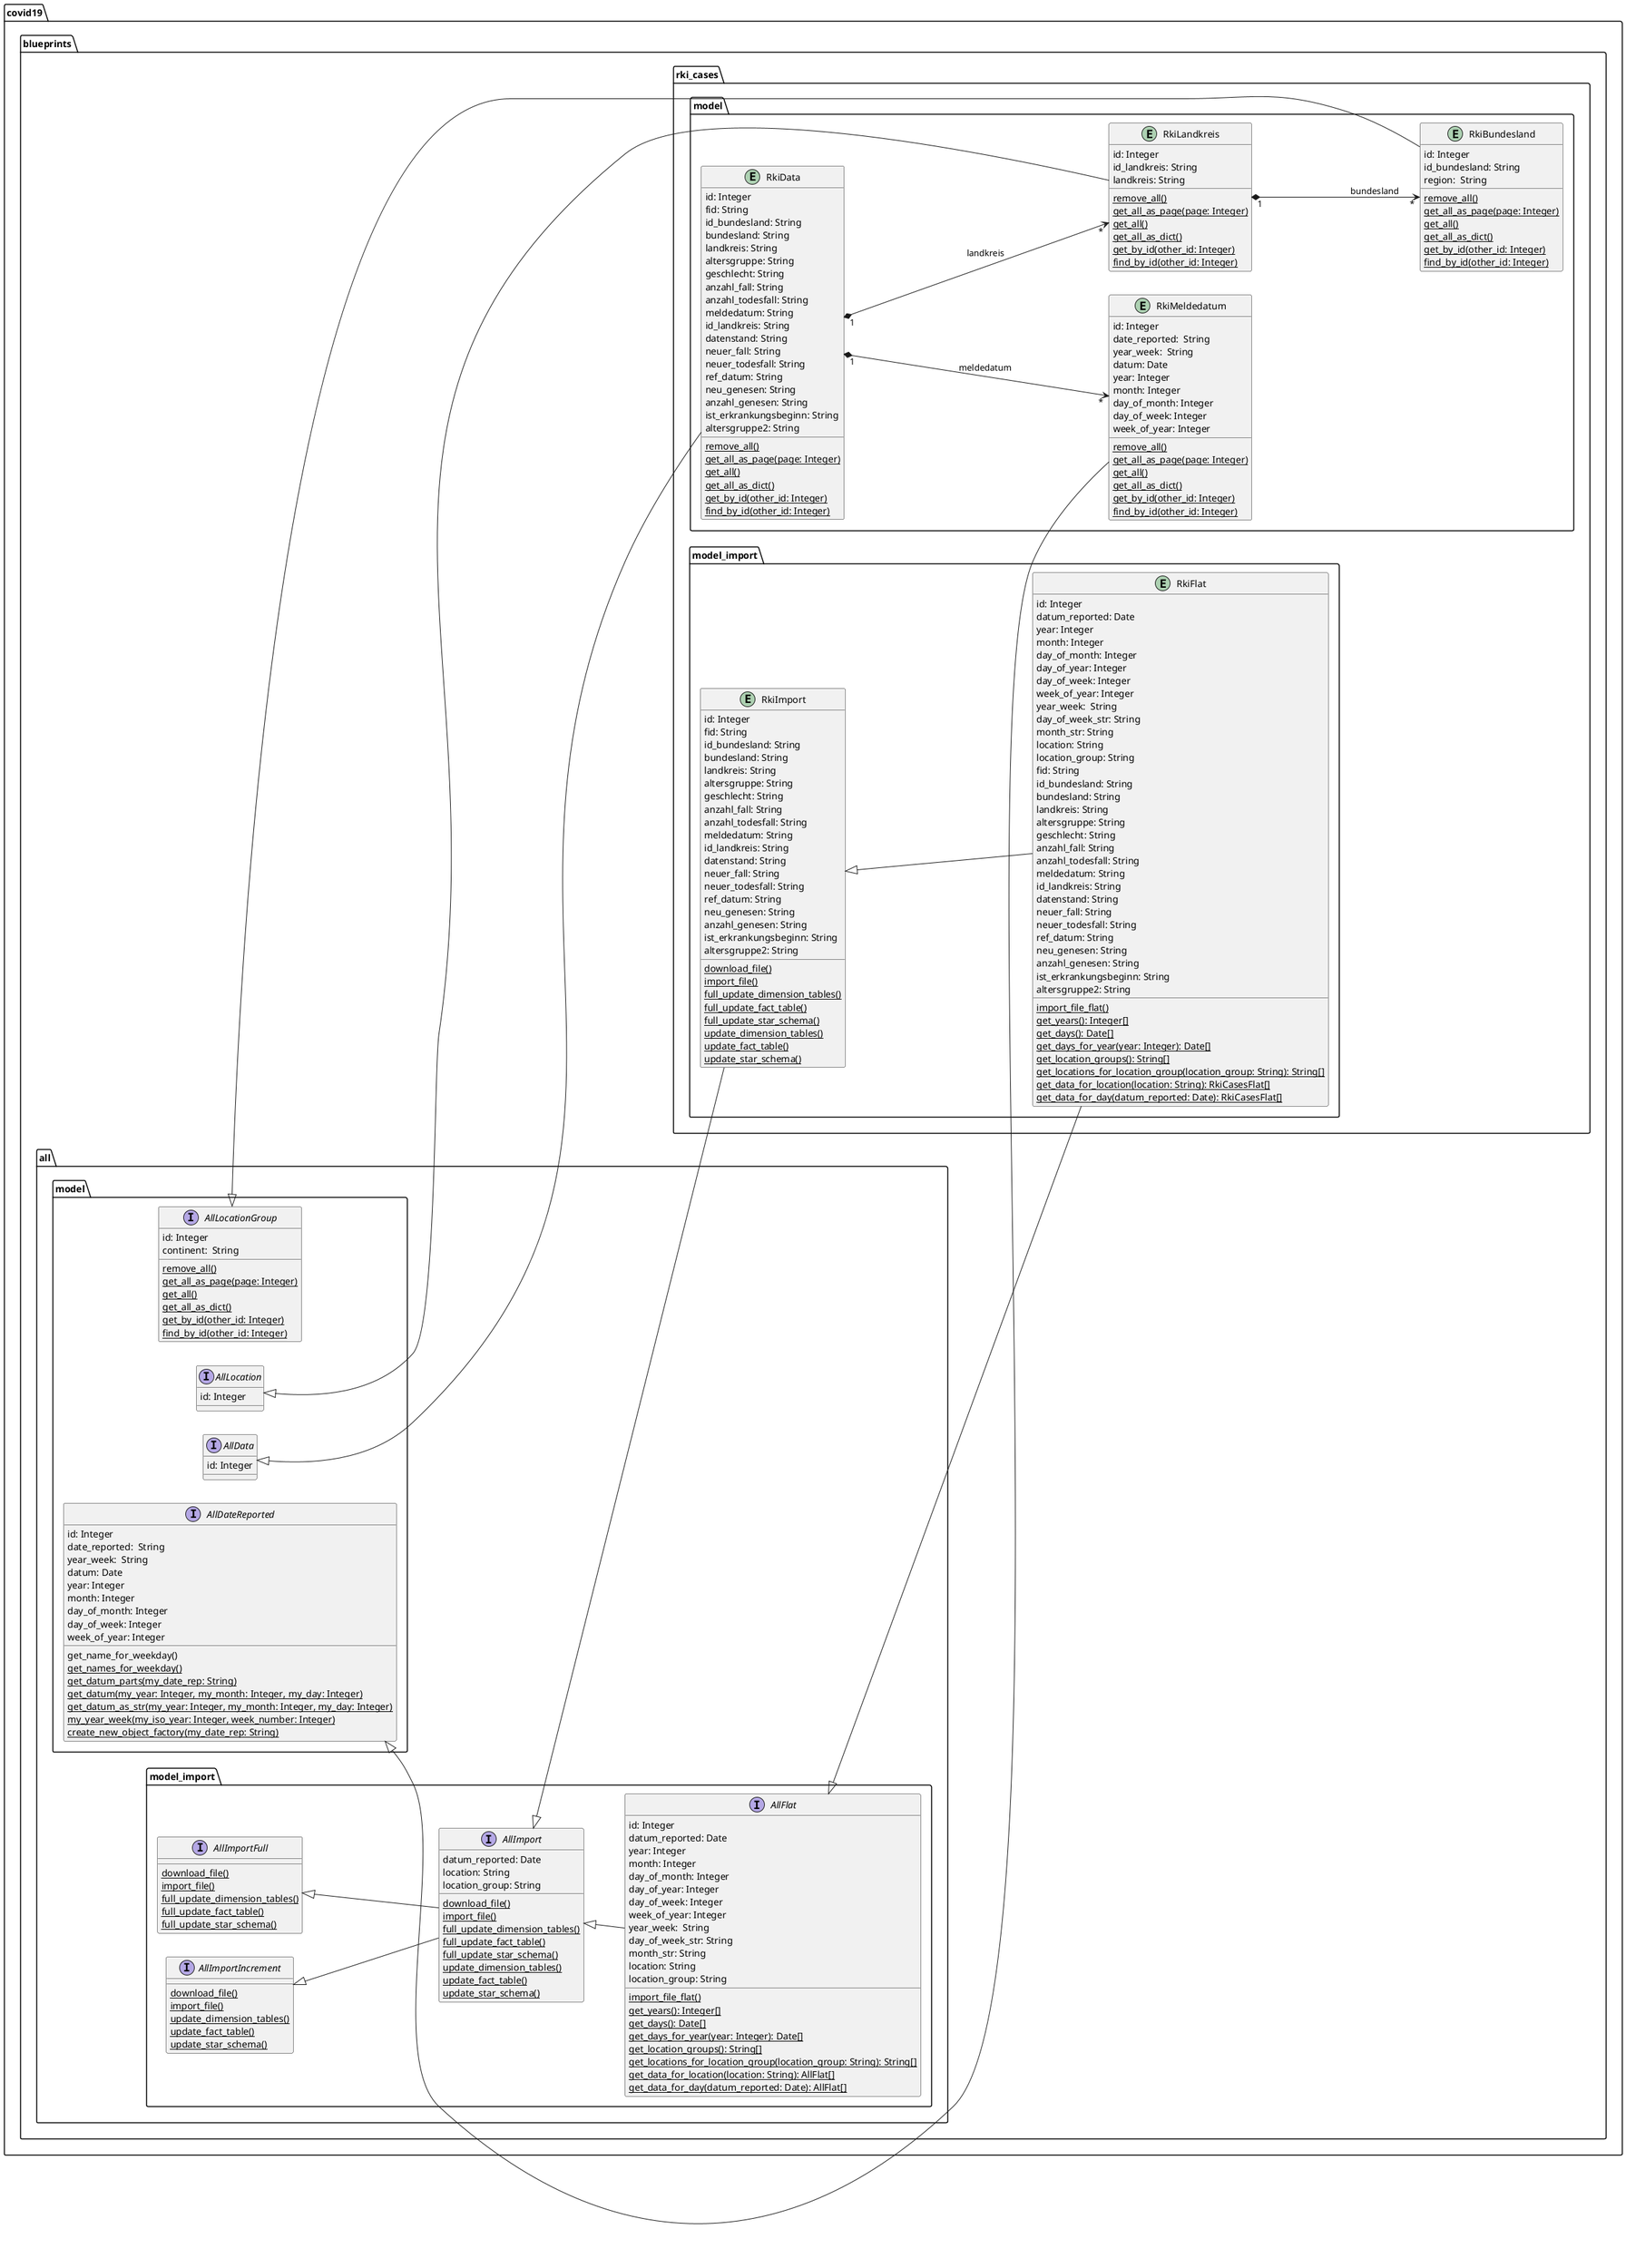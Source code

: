 @startuml
left to right direction


package covid19.blueprints.all.model_import {

	interface AllImportFull {
		{classifier} download_file()
		{classifier} import_file()
		{classifier} full_update_dimension_tables()
		{classifier} full_update_fact_table()
		{classifier} full_update_star_schema()
	}

	interface AllImportIncrement {
		{classifier} download_file()
		{classifier} import_file()
		{classifier} update_dimension_tables()
		{classifier} update_fact_table()
		{classifier} update_star_schema()
	}

	interface AllImport {
	    datum_reported: Date
		location: String
		location_group: String
		{classifier} download_file()
		{classifier} import_file()
		{classifier} full_update_dimension_tables()
		{classifier} full_update_fact_table()
		{classifier} full_update_star_schema()
		{classifier} update_dimension_tables()
		{classifier} update_fact_table()
		{classifier} update_star_schema()
	}

	interface AllFlat {
	    id: Integer
	    datum_reported: Date
	    year: Integer
	    month: Integer
	    day_of_month: Integer
		day_of_year: Integer
	    day_of_week: Integer
	    week_of_year: Integer
	    year_week:  String
	    day_of_week_str: String
		month_str: String
		location: String
		location_group: String
		{classifier} import_file_flat()
		{classifier} get_years(): Integer[]
		{classifier} get_days(): Date[]
		{classifier} get_days_for_year(year: Integer): Date[]
		{classifier} get_location_groups(): String[]
		{classifier} get_locations_for_location_group(location_group: String): String[]
		{classifier} get_data_for_location(location: String): AllFlat[]
		{classifier} get_data_for_day(datum_reported: Date): AllFlat[]
	}

}

package covid19.blueprints.rki_cases.model_import {

	entity RkiImport {
		id: Integer
	    fid: String
	    id_bundesland: String
	    bundesland: String
	    landkreis: String
	    altersgruppe: String
	    geschlecht: String
	    anzahl_fall: String
	    anzahl_todesfall: String
	    meldedatum: String
	    id_landkreis: String
	    datenstand: String
	    neuer_fall: String
	    neuer_todesfall: String
	    ref_datum: String
	    neu_genesen: String
	    anzahl_genesen: String
	    ist_erkrankungsbeginn: String
	    altersgruppe2: String
		{classifier} download_file()
		{classifier} import_file()
		{classifier} full_update_dimension_tables()
		{classifier} full_update_fact_table()
		{classifier} full_update_star_schema()
		{classifier} update_dimension_tables()
		{classifier} update_fact_table()
		{classifier} update_star_schema()
	}

	entity RkiFlat {
	    id: Integer
	    datum_reported: Date
	    year: Integer
	    month: Integer
	    day_of_month: Integer
		day_of_year: Integer
	    day_of_week: Integer
	    week_of_year: Integer
	    year_week:  String
	    day_of_week_str: String
		month_str: String
		location: String
		location_group: String
	    fid: String
	    id_bundesland: String
	    bundesland: String
	    landkreis: String
	    altersgruppe: String
	    geschlecht: String
	    anzahl_fall: String
	    anzahl_todesfall: String
	    meldedatum: String
	    id_landkreis: String
	    datenstand: String
	    neuer_fall: String
	    neuer_todesfall: String
	    ref_datum: String
	    neu_genesen: String
	    anzahl_genesen: String
	    ist_erkrankungsbeginn: String
	    altersgruppe2: String
		{classifier} import_file_flat()
		{classifier} get_years(): Integer[]
		{classifier} get_days(): Date[]
		{classifier} get_days_for_year(year: Integer): Date[]
		{classifier} get_location_groups(): String[]
		{classifier} get_locations_for_location_group(location_group: String): String[]
		{classifier} get_data_for_location(location: String): RkiCasesFlat[]
		{classifier} get_data_for_day(datum_reported: Date): RkiCasesFlat[]
	}

}

AllImportFull <|-- AllImport
AllImportIncrement <|-- AllImport
AllImport <|-- AllFlat
AllImport <|-- RkiImport
AllFlat <|-- RkiFlat
RkiImport <|-- RkiFlat



package covid19.blueprints.all.model {

	interface AllDateReported {
	    id: Integer
		date_reported:  String
	    year_week:  String
	    datum: Date
	    year: Integer
	    month: Integer
	    day_of_month: Integer
	    day_of_week: Integer
	    week_of_year: Integer
		get_name_for_weekday()
		{classifier} get_names_for_weekday()
		{classifier} get_datum_parts(my_date_rep: String)
		{classifier} get_datum(my_year: Integer, my_month: Integer, my_day: Integer)
		{classifier} get_datum_as_str(my_year: Integer, my_month: Integer, my_day: Integer)
		{classifier} my_year_week(my_iso_year: Integer, week_number: Integer)
		{classifier} create_new_object_factory(my_date_rep: String)
	}

	interface AllLocationGroup {
	    id: Integer
	    continent:  String
	    {classifier} remove_all()
	    {classifier} get_all_as_page(page: Integer)
	    {classifier} get_all()
	    {classifier} get_all_as_dict()
	    {classifier} get_by_id(other_id: Integer)
	    {classifier} find_by_id(other_id: Integer)
	}
	interface AllLocation {
	    id: Integer
    }
	interface AllData {
	    id: Integer
	}
}

package covid19.blueprints.rki_cases.model {

	entity RkiMeldedatum {
	    id: Integer
		date_reported:  String
	    year_week:  String
	    datum: Date
	    year: Integer
	    month: Integer
	    day_of_month: Integer
	    day_of_week: Integer
	    week_of_year: Integer
	    {classifier} remove_all()
	    {classifier} get_all_as_page(page: Integer)
	    {classifier} get_all()
	    {classifier} get_all_as_dict()
	    {classifier} get_by_id(other_id: Integer)
	    {classifier} find_by_id(other_id: Integer)
	}

	entity RkiBundesland {
	    id: Integer
		id_bundesland: String
	    region:  String
	    {classifier} remove_all()
	    {classifier} get_all_as_page(page: Integer)
	    {classifier} get_all()
	    {classifier} get_all_as_dict()
	    {classifier} get_by_id(other_id: Integer)
	    {classifier} find_by_id(other_id: Integer)
	}

	entity RkiLandkreis {
	    id: Integer
		id_landkreis: String
		landkreis: String
	    {classifier} remove_all()
	    {classifier} get_all_as_page(page: Integer)
	    {classifier} get_all()
	    {classifier} get_all_as_dict()
	    {classifier} get_by_id(other_id: Integer)
	    {classifier} find_by_id(other_id: Integer)
	}

	entity RkiData {
	    id: Integer
	    fid: String
	    id_bundesland: String
	    bundesland: String
	    landkreis: String
	    altersgruppe: String
	    geschlecht: String
	    anzahl_fall: String
	    anzahl_todesfall: String
	    meldedatum: String
	    id_landkreis: String
	    datenstand: String
	    neuer_fall: String
	    neuer_todesfall: String
	    ref_datum: String
	    neu_genesen: String
	    anzahl_genesen: String
	    ist_erkrankungsbeginn: String
	    altersgruppe2: String
	    {classifier} remove_all()
	    {classifier} get_all_as_page(page: Integer)
	    {classifier} get_all()
	    {classifier} get_all_as_dict()
	    {classifier} get_by_id(other_id: Integer)
	    {classifier} find_by_id(other_id: Integer)
	}
}

AllDateReported <|-- RkiMeldedatum
AllLocationGroup <|-- RkiBundesland
AllLocation <|-- RkiLandkreis
AllData <|-- RkiData

RkiLandkreis "1" *--> "*" RkiBundesland : bundesland
RkiData "1" *--> "*" RkiLandkreis : landkreis
RkiData "1" *--> "*" RkiMeldedatum : meldedatum

@enduml
